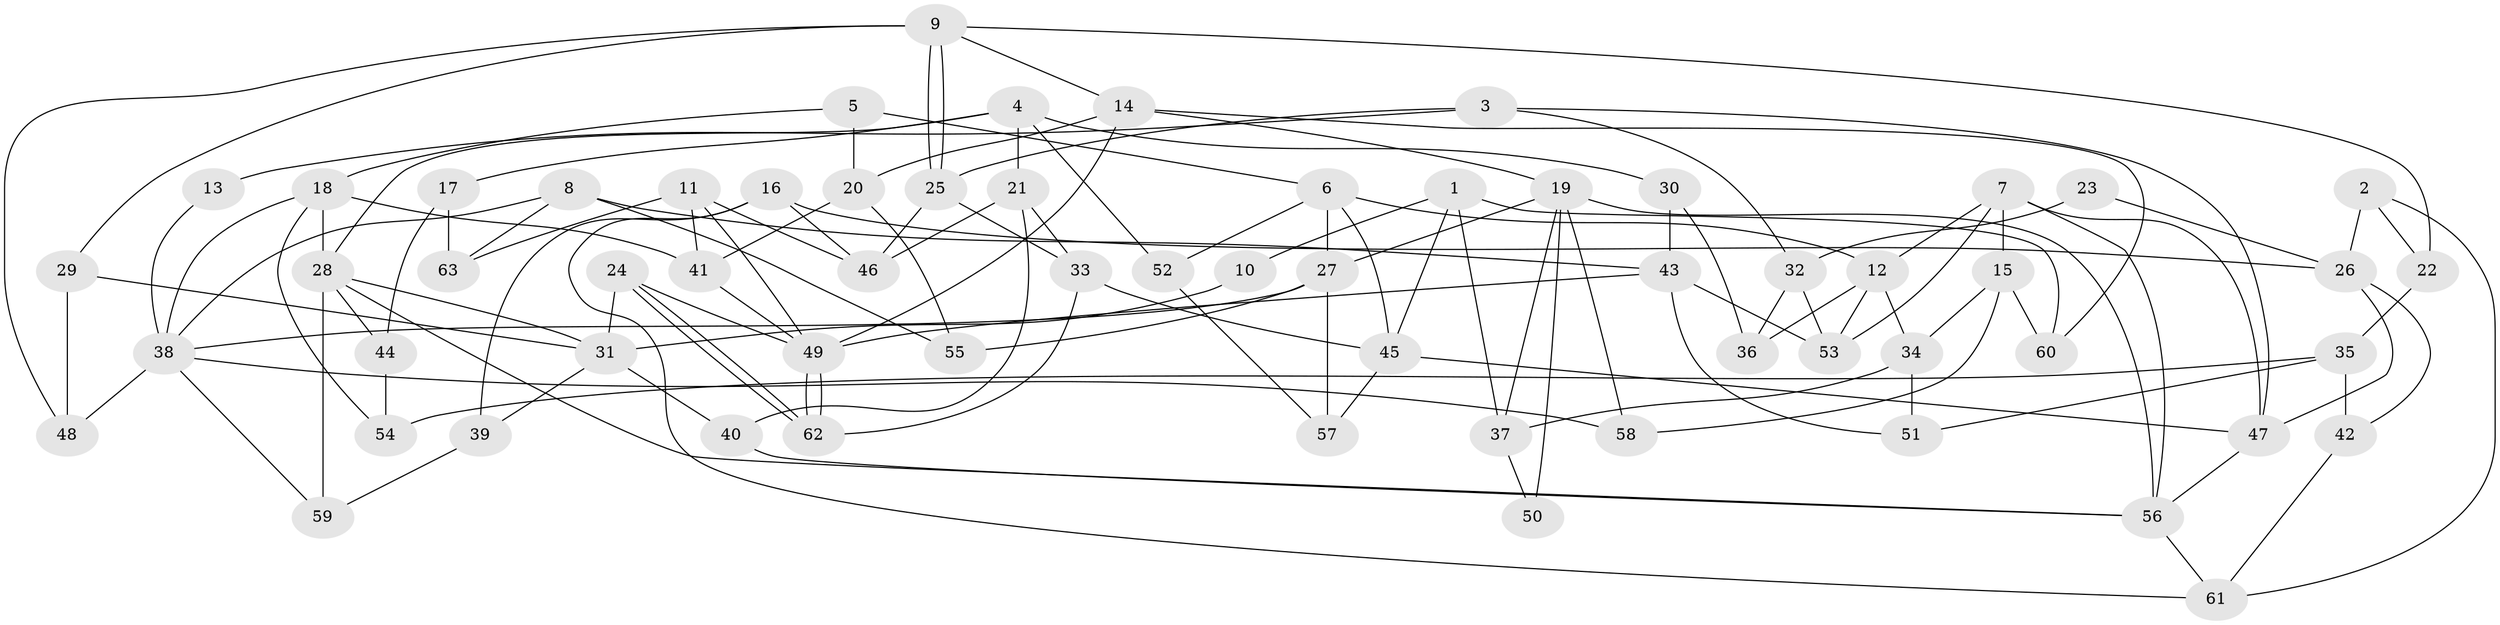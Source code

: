 // coarse degree distribution, {8: 0.21052631578947367, 4: 0.10526315789473684, 9: 0.10526315789473684, 3: 0.05263157894736842, 6: 0.15789473684210525, 7: 0.15789473684210525, 5: 0.21052631578947367}
// Generated by graph-tools (version 1.1) at 2025/51/03/04/25 22:51:03]
// undirected, 63 vertices, 126 edges
graph export_dot {
  node [color=gray90,style=filled];
  1;
  2;
  3;
  4;
  5;
  6;
  7;
  8;
  9;
  10;
  11;
  12;
  13;
  14;
  15;
  16;
  17;
  18;
  19;
  20;
  21;
  22;
  23;
  24;
  25;
  26;
  27;
  28;
  29;
  30;
  31;
  32;
  33;
  34;
  35;
  36;
  37;
  38;
  39;
  40;
  41;
  42;
  43;
  44;
  45;
  46;
  47;
  48;
  49;
  50;
  51;
  52;
  53;
  54;
  55;
  56;
  57;
  58;
  59;
  60;
  61;
  62;
  63;
  1 -- 45;
  1 -- 37;
  1 -- 10;
  1 -- 60;
  2 -- 61;
  2 -- 22;
  2 -- 26;
  3 -- 32;
  3 -- 25;
  3 -- 13;
  3 -- 47;
  4 -- 52;
  4 -- 21;
  4 -- 17;
  4 -- 28;
  4 -- 30;
  5 -- 18;
  5 -- 6;
  5 -- 20;
  6 -- 27;
  6 -- 12;
  6 -- 45;
  6 -- 52;
  7 -- 15;
  7 -- 56;
  7 -- 12;
  7 -- 47;
  7 -- 53;
  8 -- 43;
  8 -- 55;
  8 -- 38;
  8 -- 63;
  9 -- 25;
  9 -- 25;
  9 -- 14;
  9 -- 22;
  9 -- 29;
  9 -- 48;
  10 -- 31;
  11 -- 46;
  11 -- 49;
  11 -- 41;
  11 -- 63;
  12 -- 53;
  12 -- 34;
  12 -- 36;
  13 -- 38;
  14 -- 20;
  14 -- 49;
  14 -- 19;
  14 -- 60;
  15 -- 58;
  15 -- 60;
  15 -- 34;
  16 -- 46;
  16 -- 26;
  16 -- 39;
  16 -- 61;
  17 -- 63;
  17 -- 44;
  18 -- 38;
  18 -- 28;
  18 -- 41;
  18 -- 54;
  19 -- 56;
  19 -- 27;
  19 -- 37;
  19 -- 50;
  19 -- 58;
  20 -- 41;
  20 -- 55;
  21 -- 33;
  21 -- 40;
  21 -- 46;
  22 -- 35;
  23 -- 32;
  23 -- 26;
  24 -- 49;
  24 -- 62;
  24 -- 62;
  24 -- 31;
  25 -- 33;
  25 -- 46;
  26 -- 47;
  26 -- 42;
  27 -- 38;
  27 -- 55;
  27 -- 57;
  28 -- 31;
  28 -- 44;
  28 -- 56;
  28 -- 59;
  29 -- 31;
  29 -- 48;
  30 -- 43;
  30 -- 36;
  31 -- 39;
  31 -- 40;
  32 -- 36;
  32 -- 53;
  33 -- 62;
  33 -- 45;
  34 -- 37;
  34 -- 51;
  35 -- 54;
  35 -- 42;
  35 -- 51;
  37 -- 50;
  38 -- 48;
  38 -- 58;
  38 -- 59;
  39 -- 59;
  40 -- 56;
  41 -- 49;
  42 -- 61;
  43 -- 51;
  43 -- 49;
  43 -- 53;
  44 -- 54;
  45 -- 47;
  45 -- 57;
  47 -- 56;
  49 -- 62;
  49 -- 62;
  52 -- 57;
  56 -- 61;
}
